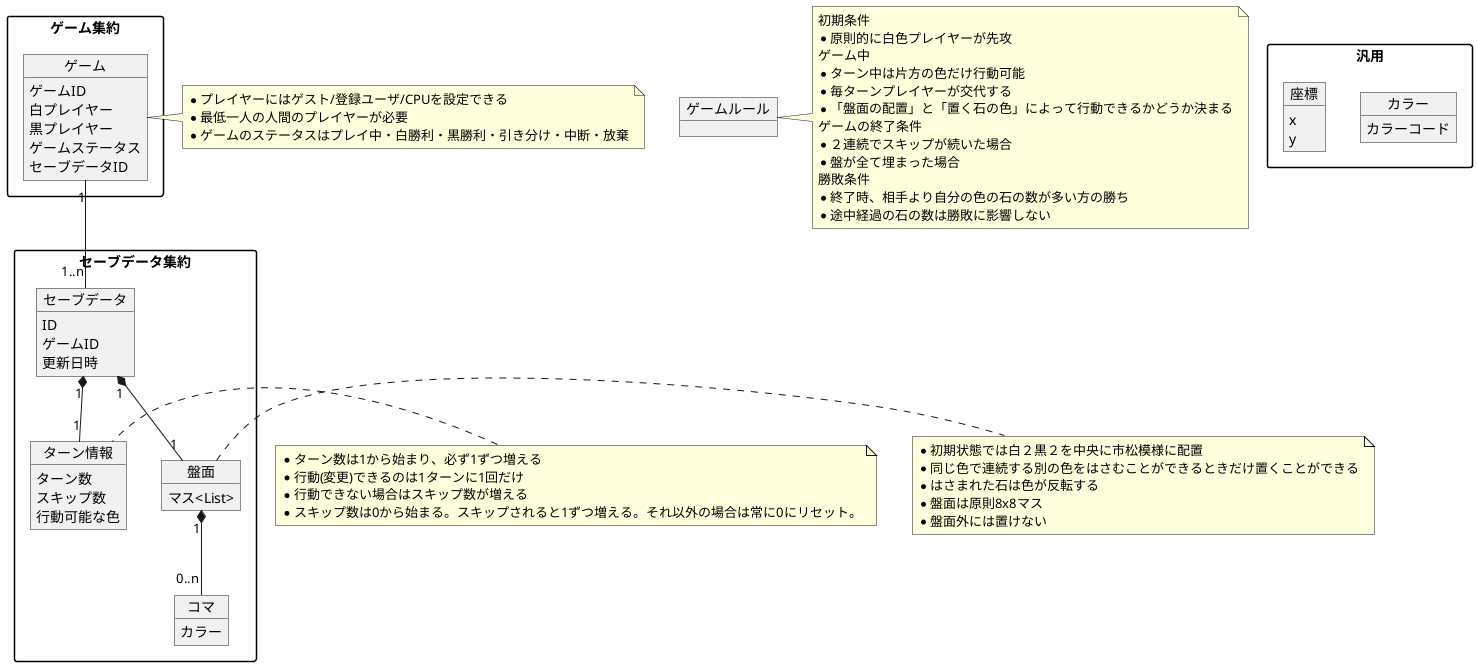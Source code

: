 @startuml
skinparam PackageStyle rectangle

package ゲーム集約 {
    object ゲーム {
        ゲームID
        白プレイヤー
        黒プレイヤー
        ゲームステータス
        セーブデータID
    }
}

package セーブデータ集約 {
    object セーブデータ{
        ID
        ゲームID
        更新日時
    }

    object ターン情報 {
        ターン数
        スキップ数
        行動可能な色
    }

    object 盤面 {
        マス<List>
    }

    object コマ {
        カラー
    }
}


ゲーム "1" -down- "1..n" セーブデータ
セーブデータ "1" *-down- "1" ターン情報
セーブデータ "1" *-down- "1" 盤面
盤面 "1" *-down- "0..n" コマ

note right of ゲーム
    * プレイヤーにはゲスト/登録ユーザ/CPUを設定できる
    * 最低一人の人間のプレイヤーが必要
    * ゲームのステータスはプレイ中・白勝利・黒勝利・引き分け・中断・放棄
end note

package 汎用 {
    object カラー {
        カラーコード
    }

    object 座標 {
        x
        y
    }
}

object ゲームルール {

}

note right of ゲームルール
    初期条件
    * 原則的に白色プレイヤーが先攻
    ゲーム中
    * ターン中は片方の色だけ行動可能
    * 毎ターンプレイヤーが交代する
    * 「盤面の配置」と「置く石の色」によって行動できるかどうか決まる
    ゲームの終了条件
    * ２連続でスキップが続いた場合
    * 盤が全て埋まった場合
    勝敗条件
    * 終了時、相手より自分の色の石の数が多い方の勝ち
    * 途中経過の石の数は勝敗に影響しない
end note

note left of ターン情報
    * ターン数は1から始まり、必ず1ずつ増える
    * 行動(変更)できるのは1ターンに1回だけ
    * 行動できない場合はスキップ数が増える
    * スキップ数は0から始まる。スキップされると1ずつ増える。それ以外の場合は常に0にリセット。
end note

note right of 盤面
    * 初期状態では白２黒２を中央に市松模様に配置
    * 同じ色で連続する別の色をはさむことができるときだけ置くことができる
    * はさまれた石は色が反転する
    * 盤面は原則8x8マス
    * 盤面外には置けない
end note

' package ターンフロー集約 {
'     object ターンフロー {
'         現在のターン
'         次のターン
'     }

' }

' note right of ターンフロー
'     前後のターンの変化と行動を管理
'     * プレイヤーは毎ターン必ず交代する
'     * 行動する度、ターン数が1増加する
'     * 行動は「置く」と「スキップ」だけ
'     * 1ターンに行動できるのは一回だけ
'     * 次のターンが通常行動かスキップか判定
'     * ひっくり返された石の位置などを保管
' end note

' note right of プレイヤー
'     * ユーザ登録をしている場合、自動で設定可能
'     * ゲストの場合は自分で入力(デフォルのままもOK)
' end note

' ゲーム "1" *-down- "2" プレイヤー

' package プレイヤー集約(仮) {
'     object プレイヤー {
'         プレイヤーID
'         色
'         名前
'         人間orCPU
'     }
' }
@enduml
